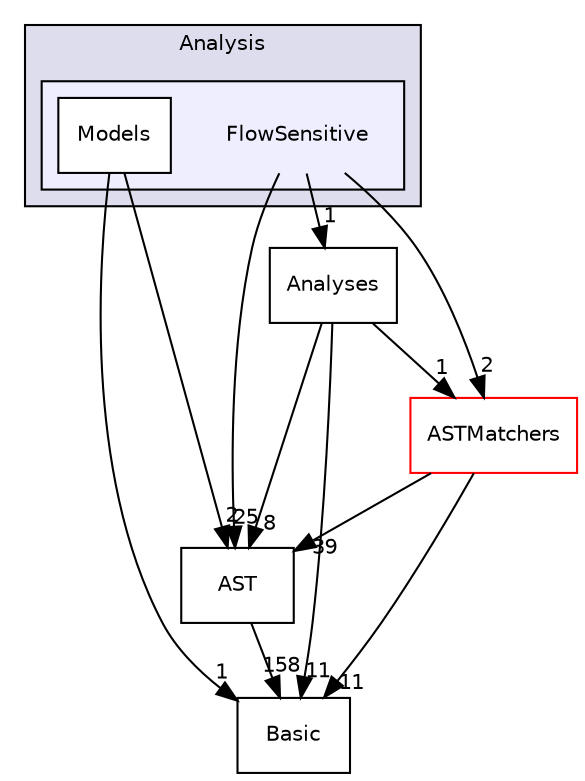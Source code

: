 digraph "include/clang/Analysis/FlowSensitive" {
  bgcolor=transparent;
  compound=true
  node [ fontsize="10", fontname="Helvetica"];
  edge [ labelfontsize="10", labelfontname="Helvetica"];
  subgraph clusterdir_6024dad6eb738b6c5ec170cdb0ebf79d {
    graph [ bgcolor="#ddddee", pencolor="black", label="Analysis" fontname="Helvetica", fontsize="10", URL="dir_6024dad6eb738b6c5ec170cdb0ebf79d.html"]
  subgraph clusterdir_da2f14e2a7f786e7c0c602f23188c367 {
    graph [ bgcolor="#eeeeff", pencolor="black", label="" URL="dir_da2f14e2a7f786e7c0c602f23188c367.html"];
    dir_da2f14e2a7f786e7c0c602f23188c367 [shape=plaintext label="FlowSensitive"];
    dir_380c67f34db6c3739d56e774acef0032 [shape=box label="Models" color="black" fillcolor="white" style="filled" URL="dir_380c67f34db6c3739d56e774acef0032.html"];
  }
  }
  dir_b7f1fb8e22c16abc1bb9b644ee717a58 [shape=box label="AST" URL="dir_b7f1fb8e22c16abc1bb9b644ee717a58.html"];
  dir_2cb9637d5ce4fb8cf3936f5712163eb8 [shape=box label="Analyses" URL="dir_2cb9637d5ce4fb8cf3936f5712163eb8.html"];
  dir_a004adf44f176e430fc6c2b869b0fb57 [shape=box label="Basic" URL="dir_a004adf44f176e430fc6c2b869b0fb57.html"];
  dir_703be670abb56edad3751116797aa3ec [shape=box label="ASTMatchers" color="red" URL="dir_703be670abb56edad3751116797aa3ec.html"];
  dir_b7f1fb8e22c16abc1bb9b644ee717a58->dir_a004adf44f176e430fc6c2b869b0fb57 [headlabel="158", labeldistance=1.5 headhref="dir_000013_000014.html"];
  dir_2cb9637d5ce4fb8cf3936f5712163eb8->dir_b7f1fb8e22c16abc1bb9b644ee717a58 [headlabel="8", labeldistance=1.5 headhref="dir_000005_000013.html"];
  dir_2cb9637d5ce4fb8cf3936f5712163eb8->dir_a004adf44f176e430fc6c2b869b0fb57 [headlabel="11", labeldistance=1.5 headhref="dir_000005_000014.html"];
  dir_2cb9637d5ce4fb8cf3936f5712163eb8->dir_703be670abb56edad3751116797aa3ec [headlabel="1", labeldistance=1.5 headhref="dir_000005_000071.html"];
  dir_703be670abb56edad3751116797aa3ec->dir_b7f1fb8e22c16abc1bb9b644ee717a58 [headlabel="39", labeldistance=1.5 headhref="dir_000071_000013.html"];
  dir_703be670abb56edad3751116797aa3ec->dir_a004adf44f176e430fc6c2b869b0fb57 [headlabel="11", labeldistance=1.5 headhref="dir_000071_000014.html"];
  dir_380c67f34db6c3739d56e774acef0032->dir_b7f1fb8e22c16abc1bb9b644ee717a58 [headlabel="2", labeldistance=1.5 headhref="dir_000008_000013.html"];
  dir_380c67f34db6c3739d56e774acef0032->dir_a004adf44f176e430fc6c2b869b0fb57 [headlabel="1", labeldistance=1.5 headhref="dir_000008_000014.html"];
  dir_da2f14e2a7f786e7c0c602f23188c367->dir_b7f1fb8e22c16abc1bb9b644ee717a58 [headlabel="25", labeldistance=1.5 headhref="dir_000007_000013.html"];
  dir_da2f14e2a7f786e7c0c602f23188c367->dir_2cb9637d5ce4fb8cf3936f5712163eb8 [headlabel="1", labeldistance=1.5 headhref="dir_000007_000005.html"];
  dir_da2f14e2a7f786e7c0c602f23188c367->dir_703be670abb56edad3751116797aa3ec [headlabel="2", labeldistance=1.5 headhref="dir_000007_000071.html"];
}
